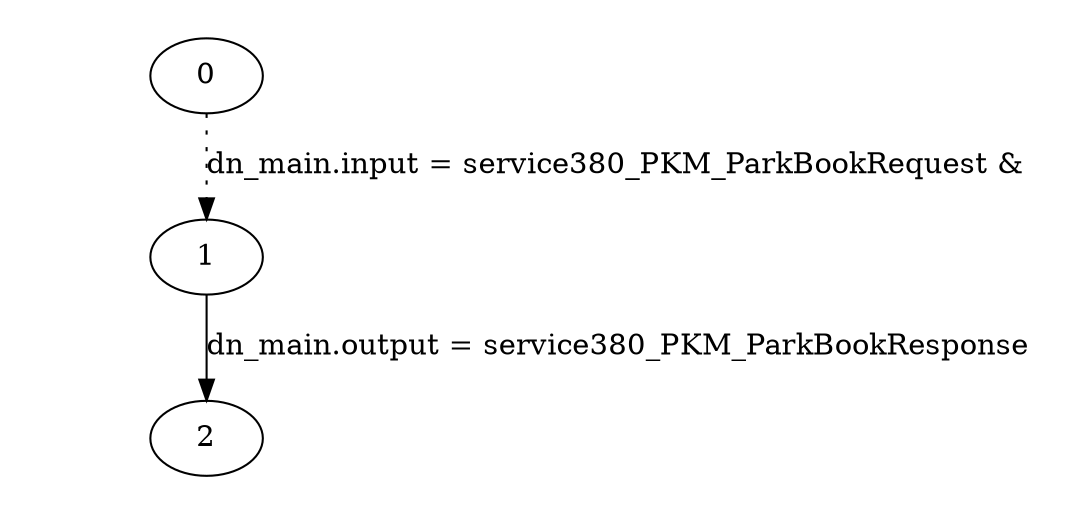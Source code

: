 digraph plan_fsm {
ratio="1.3";
margin="0.2";
size="8.0,11.4";
"0" -> "1" [style=dotted label="dn_main.input = service380_PKM_ParkBookRequest &\n"]
"1" -> "2" [label="dn_main.output = service380_PKM_ParkBookResponse"]
}

